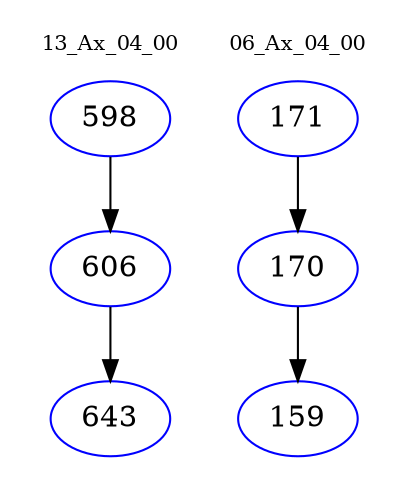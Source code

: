 digraph{
subgraph cluster_0 {
color = white
label = "13_Ax_04_00";
fontsize=10;
T0_598 [label="598", color="blue"]
T0_598 -> T0_606 [color="black"]
T0_606 [label="606", color="blue"]
T0_606 -> T0_643 [color="black"]
T0_643 [label="643", color="blue"]
}
subgraph cluster_1 {
color = white
label = "06_Ax_04_00";
fontsize=10;
T1_171 [label="171", color="blue"]
T1_171 -> T1_170 [color="black"]
T1_170 [label="170", color="blue"]
T1_170 -> T1_159 [color="black"]
T1_159 [label="159", color="blue"]
}
}
